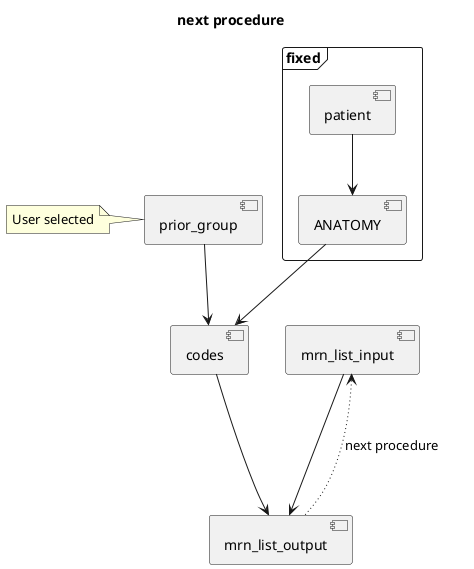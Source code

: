 @startuml phenotyping
skinparam componentStyle uml2

title next procedure
component codes
component prior_group
component mrn_list_output
component mrn_list_input

frame fixed {
component patient
component ANATOMY
}

patient --> ANATOMY
ANATOMY --> codes
ANATOMY -[hidden]-> mrn_list_input: initial at beginning
prior_group --> codes
mrn_list_input --> mrn_list_output
codes --> mrn_list_output
mrn_list_output ~up~~> mrn_list_input: next procedure

note left of prior_group : User selected
@enduml